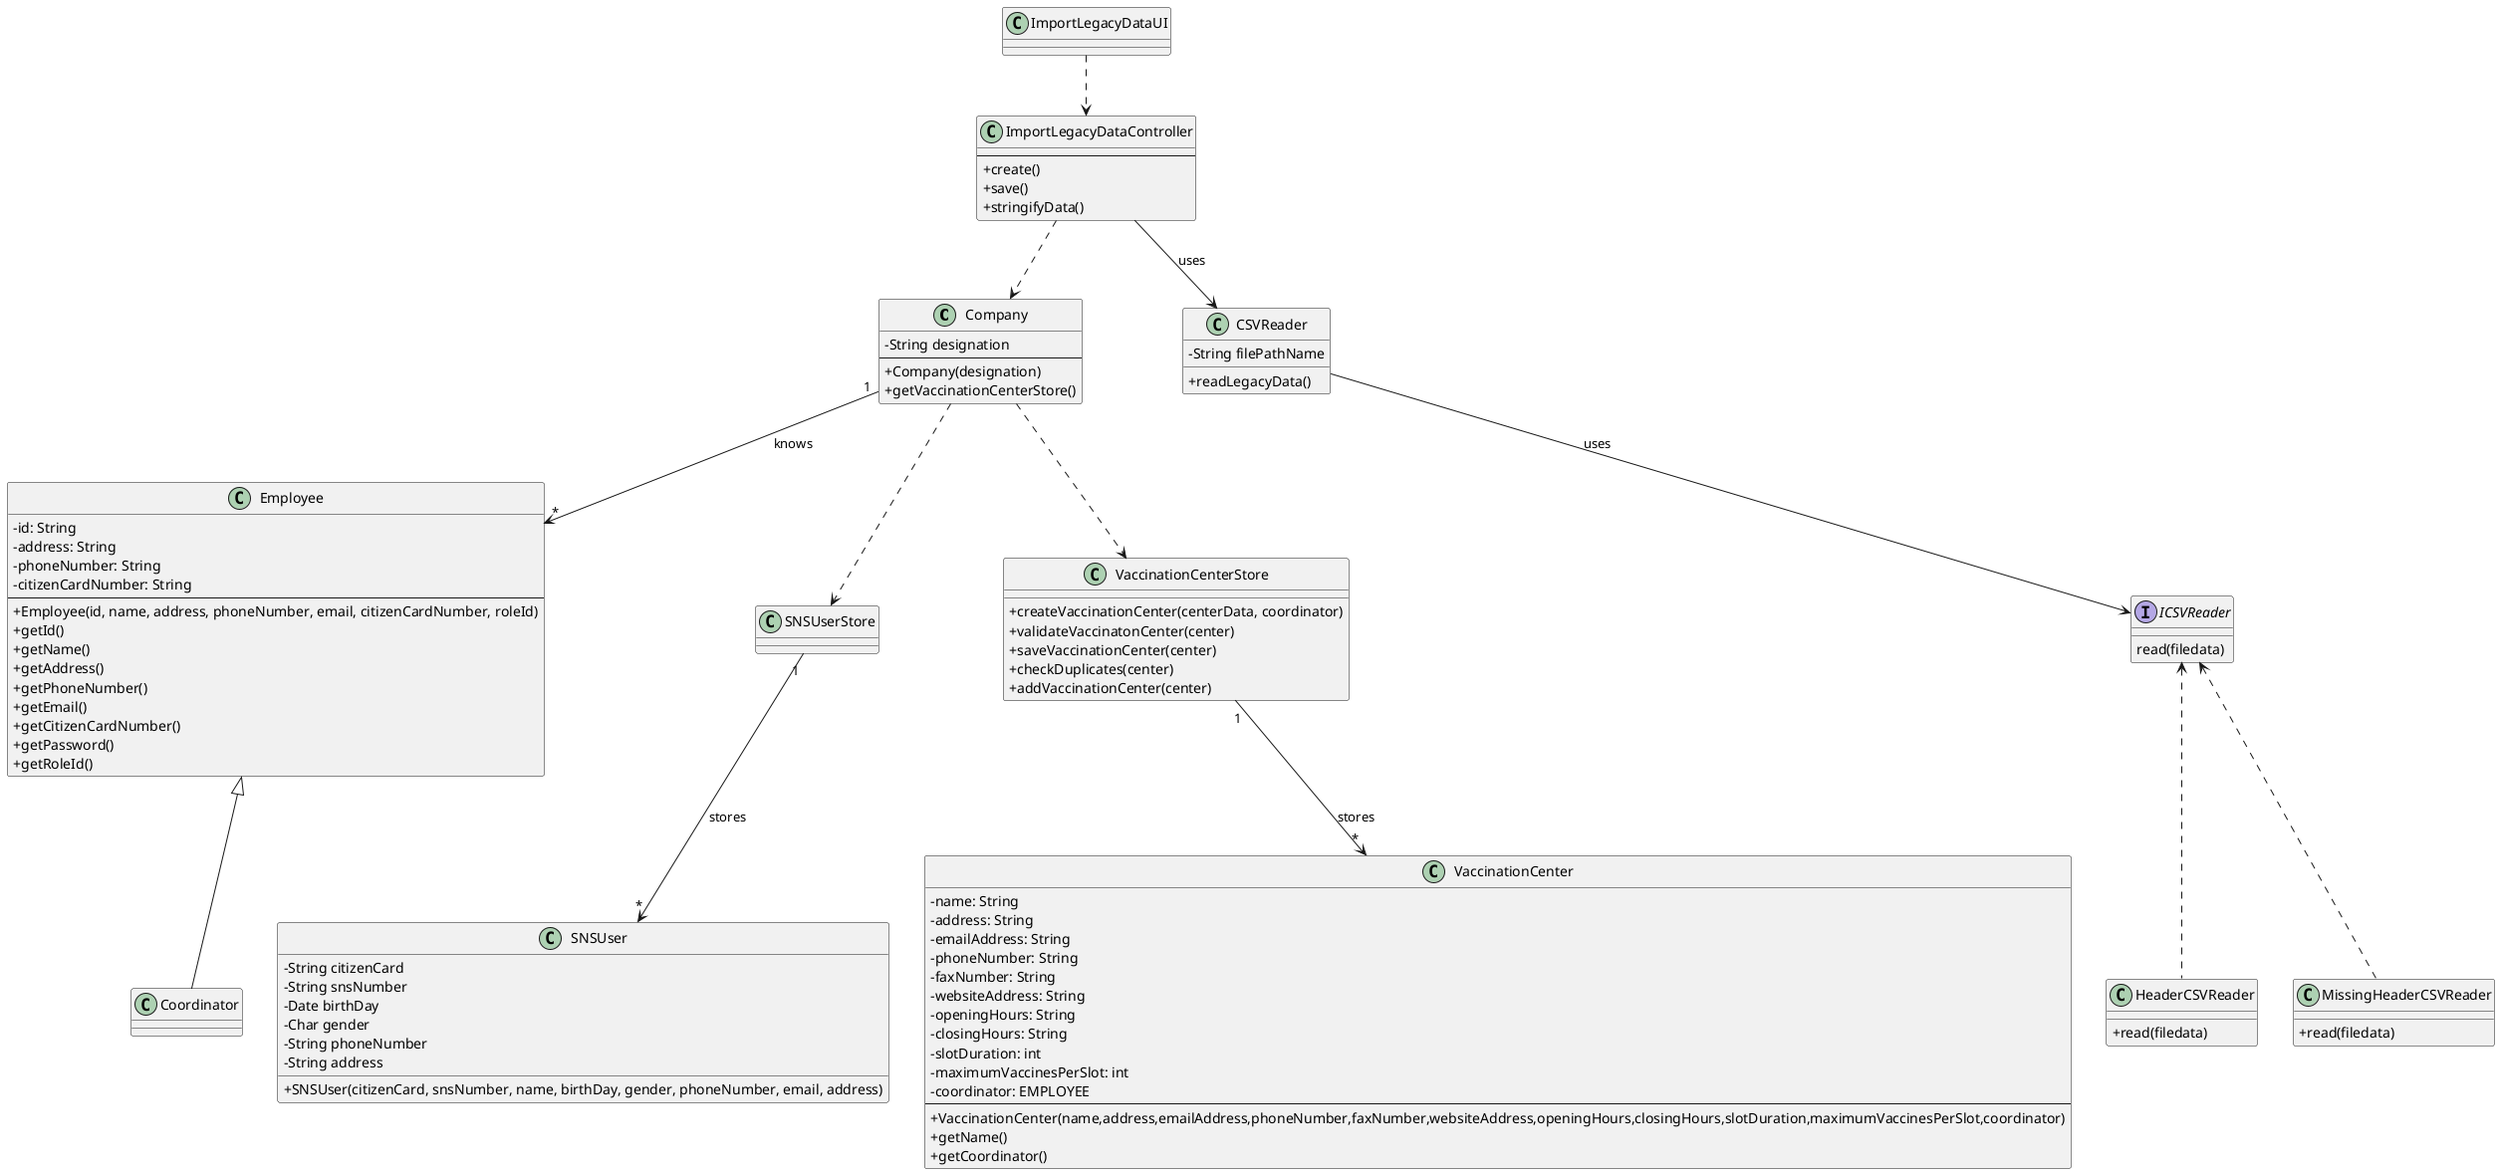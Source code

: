 @startuml US17_CD
skinparam classAttributeIconSize 0

class Company {
  - String designation
  ---
  + Company(designation)
  + getVaccinationCenterStore()
}

class Coordinator {}

class CSVReader {
  - String filePathName

  + readLegacyData()
}

interface ICSVReader{
  read(filedata)
}

class HeaderCSVReader { 
  + read(filedata)
}

class MissingHeaderCSVReader{
  + read(filedata)
}

class Employee {
  - id: String
  - address: String
  - phoneNumber: String
  - citizenCardNumber: String
  ---
  + Employee(id, name, address, phoneNumber, email, citizenCardNumber, roleId)
  + getId()
  + getName()
  + getAddress()
  + getPhoneNumber()
  + getEmail()
  + getCitizenCardNumber()
  + getPassword()
  + getRoleId()
}

class ImportLegacyDataUI {}

class ImportLegacyDataController {
  ---
  + create()
  + save()
  + stringifyData()
}

class SNSUser {
  - String citizenCard
  - String snsNumber
  - Date birthDay
  - Char gender
  - String phoneNumber
  - String address
  + SNSUser(citizenCard, snsNumber, name, birthDay, gender, phoneNumber, email, address)
}

class SNSUserStore {}

class VaccinationCenter {
  - name: String
  - address: String
  - emailAddress: String
  - phoneNumber: String
  - faxNumber: String
  - websiteAddress: String
  - openingHours: String
  - closingHours: String
  - slotDuration: int
  - maximumVaccinesPerSlot: int
  - coordinator: EMPLOYEE
  ---
  + VaccinationCenter(name,address,emailAddress,phoneNumber,faxNumber,websiteAddress,openingHours,closingHours,slotDuration,maximumVaccinesPerSlot,coordinator)
  + getName()
  + getCoordinator()
}

class VaccinationCenterStore {
  + createVaccinationCenter(centerData, coordinator)
  + validateVaccinatonCenter(center)
  + saveVaccinationCenter(center)
  + checkDuplicates(center)
  + addVaccinationCenter(center)
}


Company ..> SNSUserStore
Company ..> VaccinationCenterStore
Company "1" --> "*" Employee : knows

CSVReader --> ICSVReader : uses

Employee <|-- Coordinator

ICSVReader <.. MissingHeaderCSVReader
ICSVReader <.. HeaderCSVReader

ImportLegacyDataController ..> Company

ImportLegacyDataController --> CSVReader : uses

ImportLegacyDataUI ..> ImportLegacyDataController

SNSUserStore "1" --> "*" SNSUser : stores

VaccinationCenterStore "1" --> "*" VaccinationCenter : stores

@enduml
